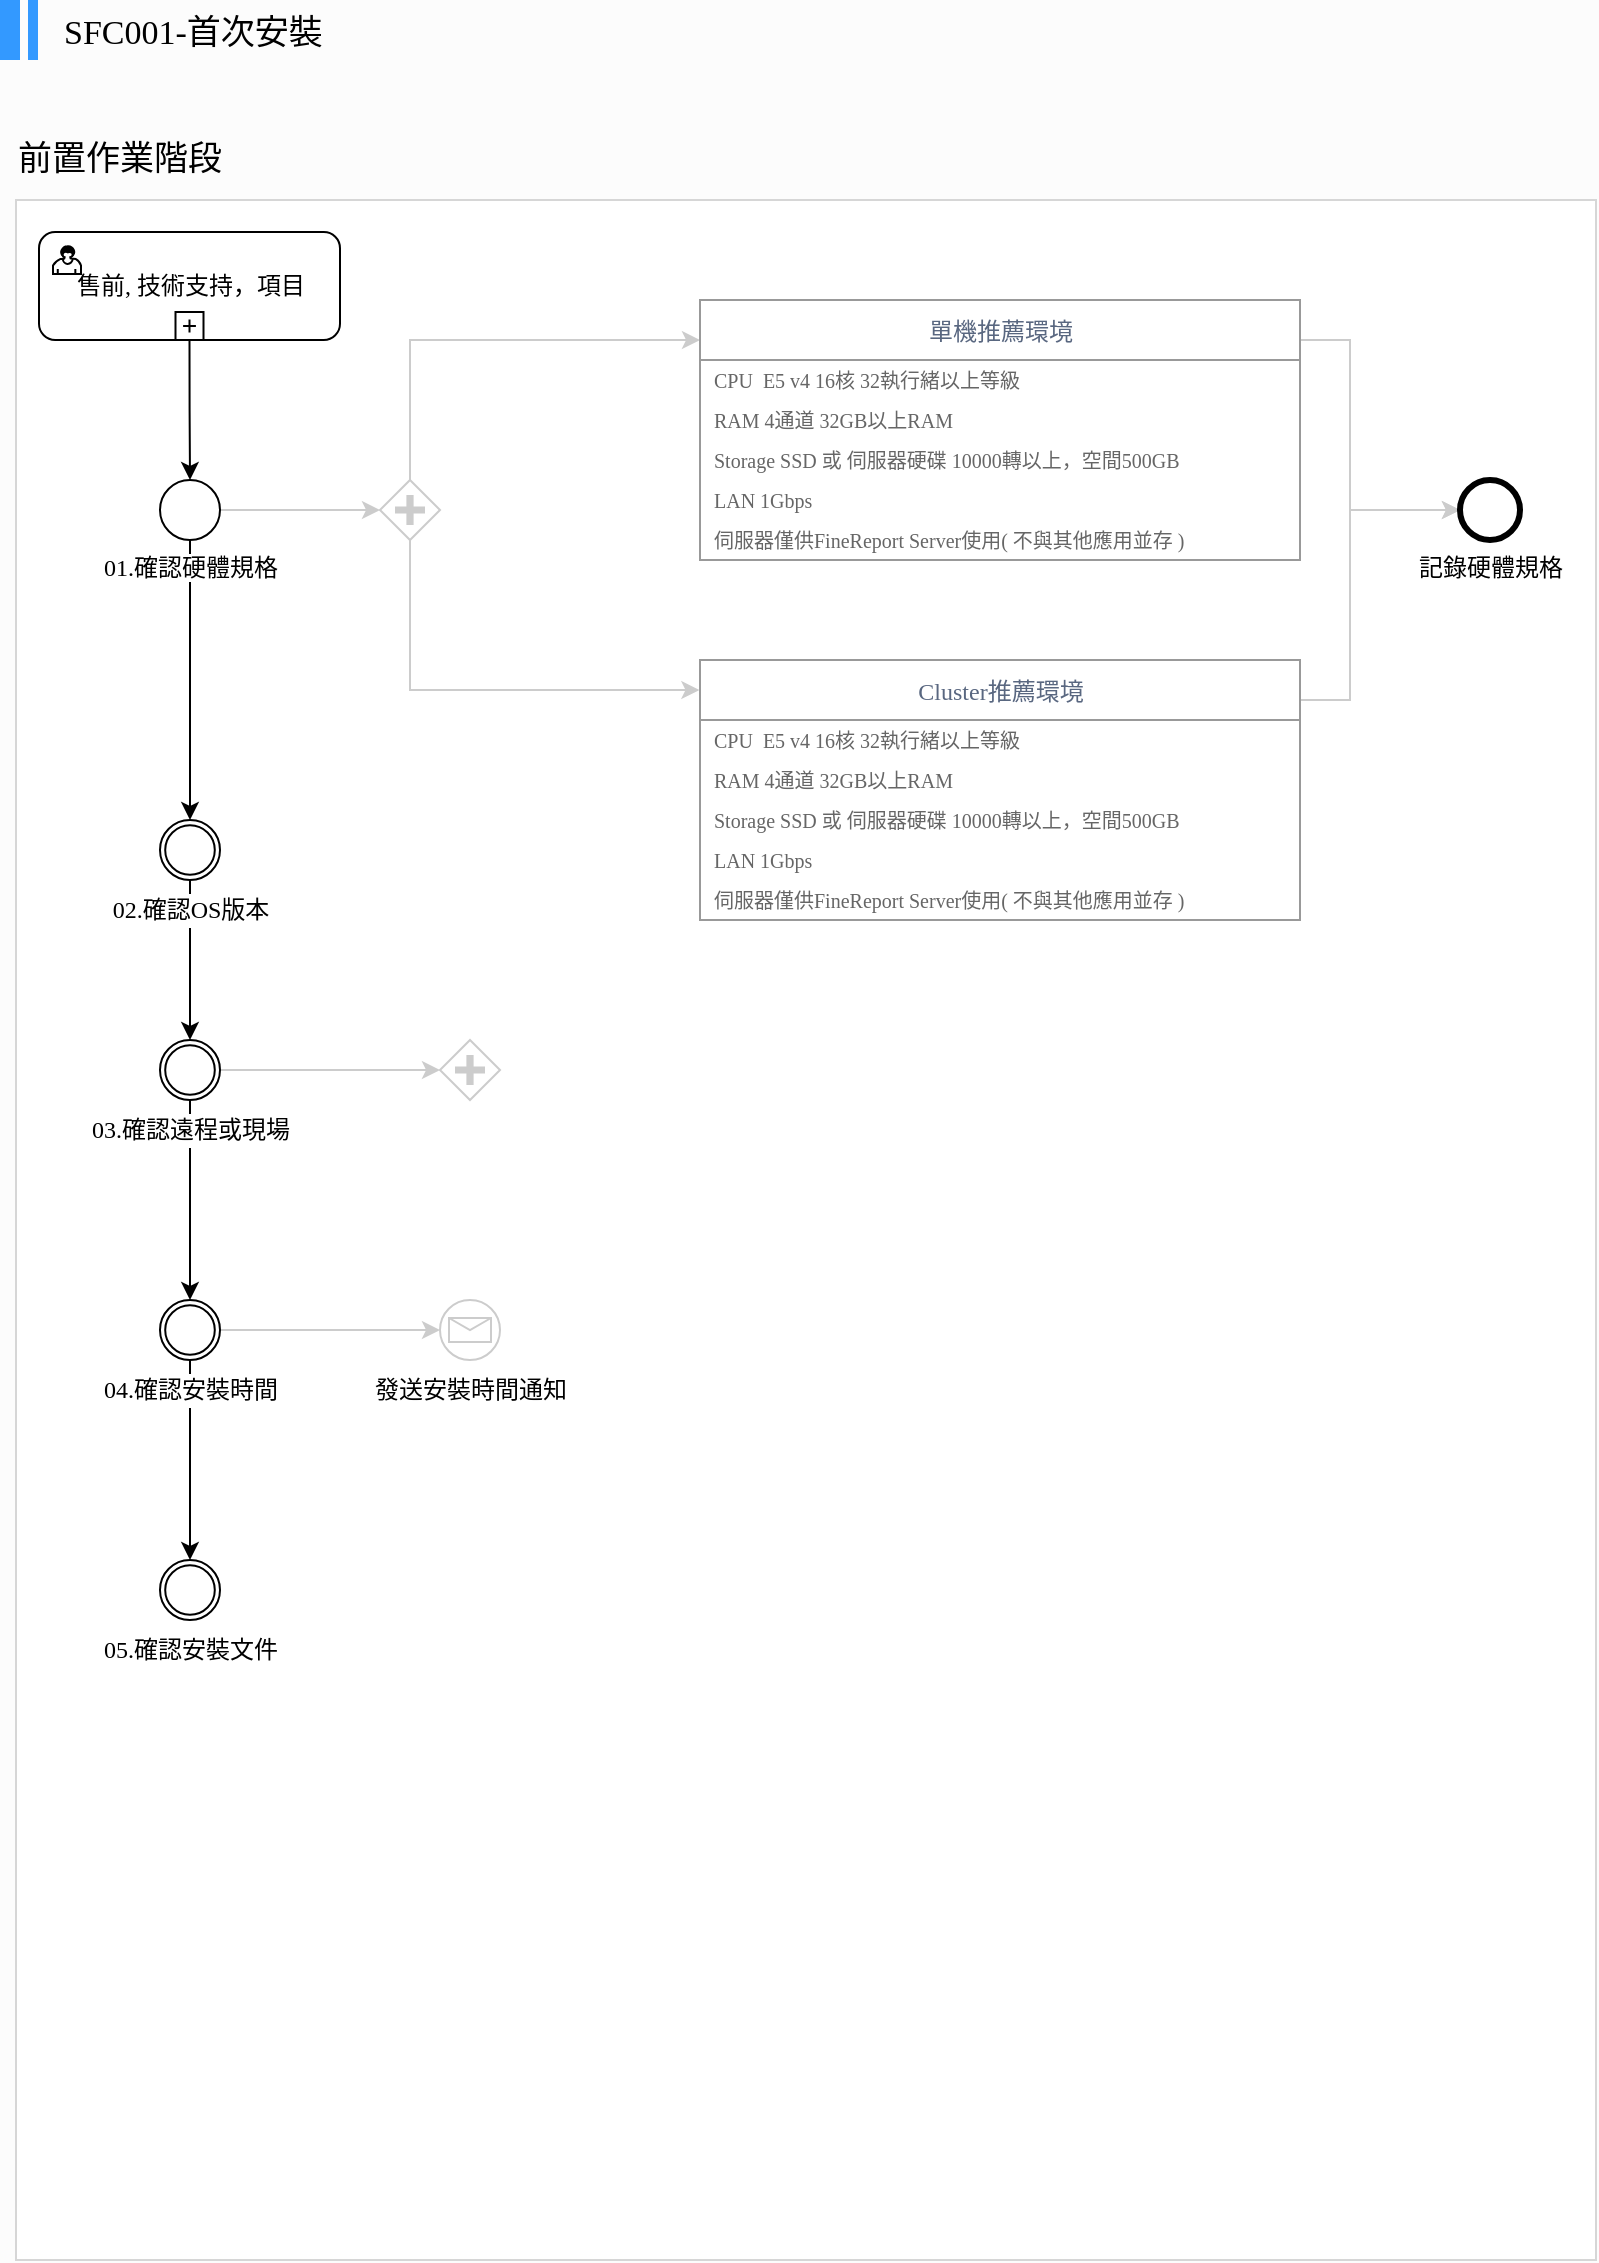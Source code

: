 <mxfile version="12.5.5" type="github" pages="2">
  <diagram id="WJbkcrBmJmuA8XXHKe5_" name="第1頁">
    <mxGraphModel dx="1550" dy="3174" grid="1" gridSize="10" guides="1" tooltips="1" connect="1" arrows="1" fold="1" page="1" pageScale="1" pageWidth="827" pageHeight="1169" background="#FCFCFC" math="0" shadow="0" extFonts="Noto Sans^https://fonts.googleapis.com/css?family=Noto+Sans|Noto Sans CJK^https://fonts.googleapis.com/css?family=Noto+Sans+CJK|Noto Sans TC^https://fonts.googleapis.com/css?family=Noto+Sans+TC">
      <root>
        <mxCell id="0"/>
        <mxCell id="1" parent="0"/>
        <mxCell id="vaWpKMgg9GfqvfIClh7l-88" value="" style="rounded=0;whiteSpace=wrap;html=1;shadow=0;glass=0;comic=0;strokeWidth=1;fontFamily=Noto Sans TC;fontSize=14;align=left;strokeColor=#D6D6D6;" parent="1" vertex="1">
          <mxGeometry x="18" y="-2230" width="790" height="1030" as="geometry"/>
        </mxCell>
        <mxCell id="vaWpKMgg9GfqvfIClh7l-70" style="edgeStyle=orthogonalEdgeStyle;rounded=0;orthogonalLoop=1;jettySize=auto;html=1;fontFamily=Noto Sans TC;fontSize=17;shadow=0;strokeColor=#CCCCCC;" parent="1" source="vaWpKMgg9GfqvfIClh7l-1" target="vaWpKMgg9GfqvfIClh7l-69" edge="1">
          <mxGeometry relative="1" as="geometry"/>
        </mxCell>
        <mxCell id="vaWpKMgg9GfqvfIClh7l-91" value="" style="edgeStyle=orthogonalEdgeStyle;rounded=0;orthogonalLoop=1;jettySize=auto;html=1;shadow=0;strokeColor=#000000;fontFamily=Noto Sans TC;fontSize=14;" parent="1" source="vaWpKMgg9GfqvfIClh7l-1" target="vaWpKMgg9GfqvfIClh7l-94" edge="1">
          <mxGeometry relative="1" as="geometry">
            <mxPoint x="115" y="-1960" as="targetPoint"/>
            <Array as="points">
              <mxPoint x="105" y="-1980"/>
              <mxPoint x="105" y="-1980"/>
            </Array>
          </mxGeometry>
        </mxCell>
        <mxCell id="vaWpKMgg9GfqvfIClh7l-48" value="SFC001-首次安裝" style="text;html=1;fontFamily=Noto Sans TC;fontSize=17;" parent="1" vertex="1">
          <mxGeometry x="40" y="-2330" width="145" height="30" as="geometry"/>
        </mxCell>
        <mxCell id="vaWpKMgg9GfqvfIClh7l-52" value="" style="group;fillColor=none;" parent="1" vertex="1" connectable="0">
          <mxGeometry x="10" y="-2330" width="19" height="30" as="geometry"/>
        </mxCell>
        <mxCell id="vaWpKMgg9GfqvfIClh7l-49" value="" style="rounded=0;whiteSpace=wrap;html=1;shadow=0;glass=0;comic=0;strokeColor=none;fontFamily=Noto Sans TC;fontSize=17;align=left;fillColor=#3399FF;" parent="vaWpKMgg9GfqvfIClh7l-52" vertex="1">
          <mxGeometry width="10" height="30" as="geometry"/>
        </mxCell>
        <mxCell id="vaWpKMgg9GfqvfIClh7l-51" value="" style="rounded=0;whiteSpace=wrap;html=1;shadow=0;glass=0;comic=0;strokeColor=none;fontFamily=Noto Sans TC;fontSize=17;align=left;fillColor=#3399FF;" parent="vaWpKMgg9GfqvfIClh7l-52" vertex="1">
          <mxGeometry x="14" width="5" height="30" as="geometry"/>
        </mxCell>
        <mxCell id="wOlGX5YxLvIRpSPbVcTa-41" style="edgeStyle=orthogonalEdgeStyle;rounded=0;orthogonalLoop=1;jettySize=auto;html=1;exitX=0.5;exitY=0;exitDx=0;exitDy=0;shadow=0;strokeColor=#CCCCCC;fontFamily=Noto Sans TC;fontSize=14;" parent="1" source="vaWpKMgg9GfqvfIClh7l-69" target="wOlGX5YxLvIRpSPbVcTa-24" edge="1">
          <mxGeometry relative="1" as="geometry">
            <Array as="points">
              <mxPoint x="215" y="-2160"/>
            </Array>
          </mxGeometry>
        </mxCell>
        <mxCell id="pW0NeGOgxv80crc7upZm-16" style="edgeStyle=orthogonalEdgeStyle;rounded=0;orthogonalLoop=1;jettySize=auto;html=1;exitX=0.5;exitY=1;exitDx=0;exitDy=0;entryX=-0.001;entryY=0.5;entryDx=0;entryDy=0;entryPerimeter=0;strokeColor=#CCCCCC;fontFamily=Noto Sans TC;" edge="1" parent="1" source="vaWpKMgg9GfqvfIClh7l-69" target="pW0NeGOgxv80crc7upZm-2">
          <mxGeometry relative="1" as="geometry"/>
        </mxCell>
        <mxCell id="vaWpKMgg9GfqvfIClh7l-69" value="" style="shape=mxgraph.bpmn.shape;html=1;verticalLabelPosition=bottom;labelBackgroundColor=#ffffff;verticalAlign=top;align=center;perimeter=rhombusPerimeter;background=gateway;outlineConnect=0;outline=none;symbol=parallelGw;rounded=1;shadow=0;glass=0;comic=0;strokeColor=#CCCCCC;strokeWidth=1;fillColor=none;fontFamily=Noto Sans TC;fontSize=17;" parent="1" vertex="1">
          <mxGeometry x="200" y="-2090" width="30" height="30" as="geometry"/>
        </mxCell>
        <mxCell id="vaWpKMgg9GfqvfIClh7l-73" value="前置作業階段" style="text;html=1;strokeColor=none;fillColor=none;align=center;verticalAlign=middle;whiteSpace=wrap;rounded=0;shadow=0;glass=0;comic=0;fontFamily=Noto Sans TC;fontSize=17;" parent="1" vertex="1">
          <mxGeometry x="10" y="-2260" width="120" height="20" as="geometry"/>
        </mxCell>
        <mxCell id="vaWpKMgg9GfqvfIClh7l-1" value="&lt;font style=&quot;background-color: rgb(255 , 255 , 255) ; font-size: 12px&quot;&gt;01.確認硬體規格&lt;/font&gt;" style="shape=mxgraph.bpmn.shape;html=1;verticalLabelPosition=bottom;labelBackgroundColor=none;verticalAlign=top;align=center;perimeter=ellipsePerimeter;outlineConnect=0;outline=standard;symbol=general;fontFamily=Noto Sans TC;fillColor=none;" parent="1" vertex="1">
          <mxGeometry x="90" y="-2090" width="30" height="30" as="geometry"/>
        </mxCell>
        <mxCell id="vaWpKMgg9GfqvfIClh7l-96" value="" style="edgeStyle=orthogonalEdgeStyle;rounded=0;orthogonalLoop=1;jettySize=auto;html=1;shadow=0;strokeColor=#000000;fontFamily=Noto Sans TC;fontSize=14;" parent="1" source="vaWpKMgg9GfqvfIClh7l-94" target="vaWpKMgg9GfqvfIClh7l-95" edge="1">
          <mxGeometry relative="1" as="geometry"/>
        </mxCell>
        <mxCell id="vaWpKMgg9GfqvfIClh7l-94" value="&lt;font style=&quot;font-size: 12px&quot;&gt;02.確認OS版本&lt;/font&gt;" style="shape=mxgraph.bpmn.shape;html=1;verticalLabelPosition=bottom;labelBackgroundColor=#ffffff;verticalAlign=top;align=center;perimeter=ellipsePerimeter;outlineConnect=0;outline=throwing;symbol=general;rounded=0;shadow=0;glass=0;comic=0;strokeColor=#000000;strokeWidth=1;fillColor=none;fontFamily=Noto Sans TC;fontSize=14;" parent="1" vertex="1">
          <mxGeometry x="90" y="-1920" width="30" height="30" as="geometry"/>
        </mxCell>
        <mxCell id="vaWpKMgg9GfqvfIClh7l-98" value="" style="edgeStyle=orthogonalEdgeStyle;rounded=0;orthogonalLoop=1;jettySize=auto;html=1;shadow=0;strokeColor=#000000;fontFamily=Noto Sans TC;fontSize=14;" parent="1" source="vaWpKMgg9GfqvfIClh7l-95" target="vaWpKMgg9GfqvfIClh7l-97" edge="1">
          <mxGeometry relative="1" as="geometry"/>
        </mxCell>
        <mxCell id="vaWpKMgg9GfqvfIClh7l-108" style="edgeStyle=orthogonalEdgeStyle;rounded=0;orthogonalLoop=1;jettySize=auto;html=1;exitX=1;exitY=0.5;exitDx=0;exitDy=0;shadow=0;strokeColor=#CCCCCC;fontFamily=Noto Sans TC;fontSize=14;" parent="1" source="vaWpKMgg9GfqvfIClh7l-95" target="vaWpKMgg9GfqvfIClh7l-107" edge="1">
          <mxGeometry relative="1" as="geometry"/>
        </mxCell>
        <mxCell id="vaWpKMgg9GfqvfIClh7l-95" value="&lt;font style=&quot;font-size: 12px&quot;&gt;03.確認遠程或現場&lt;/font&gt;" style="shape=mxgraph.bpmn.shape;html=1;verticalLabelPosition=bottom;labelBackgroundColor=#ffffff;verticalAlign=top;align=center;perimeter=ellipsePerimeter;outlineConnect=0;outline=throwing;symbol=general;rounded=0;shadow=0;glass=0;comic=0;strokeColor=#000000;strokeWidth=1;fillColor=none;fontFamily=Noto Sans TC;fontSize=14;" parent="1" vertex="1">
          <mxGeometry x="90" y="-1810" width="30" height="30" as="geometry"/>
        </mxCell>
        <mxCell id="vaWpKMgg9GfqvfIClh7l-100" value="" style="edgeStyle=orthogonalEdgeStyle;rounded=0;orthogonalLoop=1;jettySize=auto;html=1;shadow=0;strokeColor=#000000;fontFamily=Noto Sans TC;fontSize=14;" parent="1" source="vaWpKMgg9GfqvfIClh7l-97" target="vaWpKMgg9GfqvfIClh7l-99" edge="1">
          <mxGeometry relative="1" as="geometry"/>
        </mxCell>
        <mxCell id="vaWpKMgg9GfqvfIClh7l-106" style="edgeStyle=orthogonalEdgeStyle;rounded=0;orthogonalLoop=1;jettySize=auto;html=1;exitX=1;exitY=0.5;exitDx=0;exitDy=0;entryX=0;entryY=0.5;entryDx=0;entryDy=0;shadow=0;strokeColor=#CCCCCC;fontFamily=Noto Sans TC;fontSize=14;" parent="1" source="vaWpKMgg9GfqvfIClh7l-97" target="vaWpKMgg9GfqvfIClh7l-102" edge="1">
          <mxGeometry relative="1" as="geometry"/>
        </mxCell>
        <mxCell id="vaWpKMgg9GfqvfIClh7l-97" value="&lt;font style=&quot;font-size: 12px&quot;&gt;04.確認安裝時間&lt;/font&gt;" style="shape=mxgraph.bpmn.shape;html=1;verticalLabelPosition=bottom;labelBackgroundColor=#ffffff;verticalAlign=top;align=center;perimeter=ellipsePerimeter;outlineConnect=0;outline=throwing;symbol=general;rounded=0;shadow=0;glass=0;comic=0;strokeColor=#000000;strokeWidth=1;fillColor=none;fontFamily=Noto Sans TC;fontSize=14;" parent="1" vertex="1">
          <mxGeometry x="90" y="-1680" width="30" height="30" as="geometry"/>
        </mxCell>
        <mxCell id="vaWpKMgg9GfqvfIClh7l-99" value="&lt;font style=&quot;font-size: 12px&quot;&gt;05.確認安裝文件&lt;/font&gt;" style="shape=mxgraph.bpmn.shape;html=1;verticalLabelPosition=bottom;labelBackgroundColor=#ffffff;verticalAlign=top;align=center;perimeter=ellipsePerimeter;outlineConnect=0;outline=throwing;symbol=general;rounded=0;shadow=0;glass=0;comic=0;strokeColor=#000000;strokeWidth=1;fillColor=none;fontFamily=Noto Sans TC;fontSize=14;" parent="1" vertex="1">
          <mxGeometry x="90" y="-1550" width="30" height="30" as="geometry"/>
        </mxCell>
        <mxCell id="vaWpKMgg9GfqvfIClh7l-102" value="&lt;font style=&quot;font-size: 12px&quot;&gt;發送安裝時間通知&lt;/font&gt;" style="shape=mxgraph.bpmn.shape;html=1;verticalLabelPosition=bottom;labelBackgroundColor=#ffffff;verticalAlign=top;align=center;perimeter=ellipsePerimeter;outlineConnect=0;outline=standard;symbol=message;rounded=0;shadow=0;glass=0;comic=0;strokeColor=#CCCCCC;strokeWidth=1;fillColor=none;fontFamily=Noto Sans TC;fontSize=14;" parent="1" vertex="1">
          <mxGeometry x="230" y="-1680" width="30" height="30" as="geometry"/>
        </mxCell>
        <mxCell id="vaWpKMgg9GfqvfIClh7l-107" value="" style="shape=mxgraph.bpmn.shape;html=1;verticalLabelPosition=bottom;labelBackgroundColor=#ffffff;verticalAlign=top;align=center;perimeter=rhombusPerimeter;background=gateway;outlineConnect=0;outline=none;symbol=parallelGw;rounded=1;shadow=0;glass=0;comic=0;strokeColor=#CCCCCC;strokeWidth=1;fillColor=none;fontFamily=Noto Sans TC;fontSize=17;" parent="1" vertex="1">
          <mxGeometry x="230" y="-1810" width="30" height="30" as="geometry"/>
        </mxCell>
        <mxCell id="pW0NeGOgxv80crc7upZm-20" style="edgeStyle=orthogonalEdgeStyle;rounded=0;orthogonalLoop=1;jettySize=auto;html=1;strokeColor=#CCCCCC;fontFamily=Noto Sans TC;" edge="1" parent="1" source="wOlGX5YxLvIRpSPbVcTa-24" target="pW0NeGOgxv80crc7upZm-17">
          <mxGeometry relative="1" as="geometry">
            <Array as="points">
              <mxPoint x="685" y="-2160"/>
              <mxPoint x="685" y="-2075"/>
            </Array>
          </mxGeometry>
        </mxCell>
        <mxCell id="wOlGX5YxLvIRpSPbVcTa-24" value="" style="strokeWidth=1;shadow=0;dashed=0;align=center;html=1;shape=mxgraph.mockup.forms.rrect;rSize=0;strokeColor=#999999;fillColor=#ffffff;rounded=0;glass=0;comic=0;labelBackgroundColor=none;fontFamily=Noto Sans TC;fontSize=14;flipH=0;flipV=0;" parent="1" vertex="1">
          <mxGeometry x="360" y="-2180" width="300" height="130" as="geometry"/>
        </mxCell>
        <mxCell id="wOlGX5YxLvIRpSPbVcTa-25" value="&lt;span style=&quot;color: rgb(89 , 103 , 128) ; font-family: &amp;#34;noto sans tc&amp;#34; ; text-align: left&quot;&gt;&lt;font style=&quot;font-size: 12px&quot;&gt;單機推薦環境&lt;/font&gt;&lt;/span&gt;" style="strokeWidth=1;shadow=0;dashed=0;align=center;html=1;shape=mxgraph.mockup.forms.rrect;rSize=0;strokeColor=#999999;fontColor=#008cff;fontSize=17;fillColor=#ffffff;resizeWidth=1;" parent="wOlGX5YxLvIRpSPbVcTa-24" vertex="1">
          <mxGeometry width="300" height="30" relative="1" as="geometry"/>
        </mxCell>
        <mxCell id="wOlGX5YxLvIRpSPbVcTa-26" value="&lt;font style=&quot;font-size: 10px&quot;&gt;CPU&amp;nbsp;&amp;nbsp;E5 v4 16核 32執行緒以上等級&lt;/font&gt;" style="strokeWidth=1;shadow=0;dashed=0;align=center;html=1;shape=mxgraph.mockup.forms.anchor;fontSize=12;fontColor=#666666;align=left;spacingLeft=5;resizeWidth=1;fontFamily=Noto Sans TC;" parent="wOlGX5YxLvIRpSPbVcTa-24" vertex="1">
          <mxGeometry width="300" height="20" relative="1" as="geometry">
            <mxPoint y="30" as="offset"/>
          </mxGeometry>
        </mxCell>
        <mxCell id="wOlGX5YxLvIRpSPbVcTa-27" value="&lt;font style=&quot;font-size: 10px&quot;&gt;RAM&amp;nbsp;4通道 32GB以上RAM&lt;/font&gt;" style="strokeWidth=1;shadow=0;dashed=0;align=center;html=1;shape=mxgraph.mockup.forms.anchor;fontSize=12;fontColor=#666666;align=left;spacingLeft=5;resizeWidth=1;fontFamily=Noto Sans TC;" parent="wOlGX5YxLvIRpSPbVcTa-24" vertex="1">
          <mxGeometry width="300" height="20" relative="1" as="geometry">
            <mxPoint y="50" as="offset"/>
          </mxGeometry>
        </mxCell>
        <mxCell id="wOlGX5YxLvIRpSPbVcTa-28" value="&lt;font style=&quot;font-size: 10px&quot;&gt;Storage&amp;nbsp;SSD 或 伺服器硬碟 10000轉以上，空間500GB&lt;/font&gt;" style="strokeWidth=1;shadow=0;dashed=0;align=center;html=1;shape=mxgraph.mockup.forms.rrect;rSize=0;fontSize=12;fontColor=#666666;align=left;spacingLeft=5;fillColor=none;strokeColor=none;resizeWidth=1;fontFamily=Noto Sans TC;" parent="wOlGX5YxLvIRpSPbVcTa-24" vertex="1">
          <mxGeometry width="300" height="20" relative="1" as="geometry">
            <mxPoint y="70" as="offset"/>
          </mxGeometry>
        </mxCell>
        <mxCell id="wOlGX5YxLvIRpSPbVcTa-29" value="&lt;font style=&quot;font-size: 10px&quot;&gt;LAN 1Gbps&lt;/font&gt;" style="strokeWidth=1;shadow=0;dashed=0;align=center;html=1;shape=mxgraph.mockup.forms.anchor;fontSize=12;fontColor=#666666;align=left;spacingLeft=5;resizeWidth=1;fontFamily=Noto Sans TC;" parent="wOlGX5YxLvIRpSPbVcTa-24" vertex="1">
          <mxGeometry width="300" height="20" relative="1" as="geometry">
            <mxPoint y="90" as="offset"/>
          </mxGeometry>
        </mxCell>
        <mxCell id="wOlGX5YxLvIRpSPbVcTa-38" value="&lt;span style=&quot;font-size: 10px&quot;&gt;伺服器僅供FineReport Server使用( 不與其他應用並存 )&lt;/span&gt;" style="strokeWidth=1;shadow=0;dashed=0;align=center;html=1;shape=mxgraph.mockup.forms.anchor;fontSize=12;fontColor=#666666;align=left;spacingLeft=5;resizeWidth=1;fontFamily=Noto Sans TC;" parent="wOlGX5YxLvIRpSPbVcTa-24" vertex="1">
          <mxGeometry width="300" height="20" relative="1" as="geometry">
            <mxPoint y="110" as="offset"/>
          </mxGeometry>
        </mxCell>
        <mxCell id="pW0NeGOgxv80crc7upZm-21" style="edgeStyle=orthogonalEdgeStyle;rounded=0;orthogonalLoop=1;jettySize=auto;html=1;entryX=0;entryY=0.5;entryDx=0;entryDy=0;strokeColor=#CCCCCC;fontFamily=Noto Sans TC;" edge="1" parent="1" source="pW0NeGOgxv80crc7upZm-1" target="pW0NeGOgxv80crc7upZm-17">
          <mxGeometry relative="1" as="geometry">
            <Array as="points">
              <mxPoint x="685" y="-1980"/>
              <mxPoint x="685" y="-2075"/>
            </Array>
          </mxGeometry>
        </mxCell>
        <mxCell id="pW0NeGOgxv80crc7upZm-1" value="" style="strokeWidth=1;shadow=0;dashed=0;align=center;html=1;shape=mxgraph.mockup.forms.rrect;rSize=0;strokeColor=#999999;fillColor=#ffffff;rounded=0;glass=0;comic=0;labelBackgroundColor=none;fontFamily=Noto Sans TC;fontSize=14;flipH=0;flipV=0;" vertex="1" parent="1">
          <mxGeometry x="360" y="-2000" width="300" height="130" as="geometry"/>
        </mxCell>
        <mxCell id="pW0NeGOgxv80crc7upZm-2" value="&lt;span style=&quot;color: rgb(89 , 103 , 128) ; font-family: &amp;#34;noto sans tc&amp;#34; ; text-align: left&quot;&gt;&lt;font style=&quot;font-size: 12px&quot;&gt;Cluster推薦環境&lt;/font&gt;&lt;/span&gt;" style="strokeWidth=1;shadow=0;dashed=0;align=center;html=1;shape=mxgraph.mockup.forms.rrect;rSize=0;strokeColor=#999999;fontColor=#008cff;fontSize=17;fillColor=#ffffff;resizeWidth=1;" vertex="1" parent="pW0NeGOgxv80crc7upZm-1">
          <mxGeometry width="300" height="30" relative="1" as="geometry"/>
        </mxCell>
        <mxCell id="pW0NeGOgxv80crc7upZm-3" value="&lt;font style=&quot;font-size: 10px&quot;&gt;CPU&amp;nbsp;&amp;nbsp;E5 v4 16核 32執行緒以上等級&lt;/font&gt;" style="strokeWidth=1;shadow=0;dashed=0;align=center;html=1;shape=mxgraph.mockup.forms.anchor;fontSize=12;fontColor=#666666;align=left;spacingLeft=5;resizeWidth=1;fontFamily=Noto Sans TC;" vertex="1" parent="pW0NeGOgxv80crc7upZm-1">
          <mxGeometry width="300" height="20" relative="1" as="geometry">
            <mxPoint y="30" as="offset"/>
          </mxGeometry>
        </mxCell>
        <mxCell id="pW0NeGOgxv80crc7upZm-4" value="&lt;font style=&quot;font-size: 10px&quot;&gt;RAM&amp;nbsp;4通道 32GB以上RAM&lt;/font&gt;" style="strokeWidth=1;shadow=0;dashed=0;align=center;html=1;shape=mxgraph.mockup.forms.anchor;fontSize=12;fontColor=#666666;align=left;spacingLeft=5;resizeWidth=1;fontFamily=Noto Sans TC;" vertex="1" parent="pW0NeGOgxv80crc7upZm-1">
          <mxGeometry width="300" height="20" relative="1" as="geometry">
            <mxPoint y="50" as="offset"/>
          </mxGeometry>
        </mxCell>
        <mxCell id="pW0NeGOgxv80crc7upZm-5" value="&lt;font style=&quot;font-size: 10px&quot;&gt;Storage&amp;nbsp;SSD 或 伺服器硬碟 10000轉以上，空間500GB&lt;/font&gt;" style="strokeWidth=1;shadow=0;dashed=0;align=center;html=1;shape=mxgraph.mockup.forms.rrect;rSize=0;fontSize=12;fontColor=#666666;align=left;spacingLeft=5;fillColor=none;strokeColor=none;resizeWidth=1;fontFamily=Noto Sans TC;" vertex="1" parent="pW0NeGOgxv80crc7upZm-1">
          <mxGeometry width="300" height="20" relative="1" as="geometry">
            <mxPoint y="70" as="offset"/>
          </mxGeometry>
        </mxCell>
        <mxCell id="pW0NeGOgxv80crc7upZm-6" value="&lt;span style=&quot;font-size: 10px&quot;&gt;LAN 1Gbps&lt;/span&gt;" style="strokeWidth=1;shadow=0;dashed=0;align=center;html=1;shape=mxgraph.mockup.forms.anchor;fontSize=12;fontColor=#666666;align=left;spacingLeft=5;resizeWidth=1;fontFamily=Noto Sans TC;" vertex="1" parent="pW0NeGOgxv80crc7upZm-1">
          <mxGeometry width="300" height="20" relative="1" as="geometry">
            <mxPoint y="90" as="offset"/>
          </mxGeometry>
        </mxCell>
        <mxCell id="pW0NeGOgxv80crc7upZm-7" value="&lt;span style=&quot;font-size: 10px&quot;&gt;伺服器僅供FineReport Server使用( 不與其他應用並存 )&lt;/span&gt;" style="strokeWidth=1;shadow=0;dashed=0;align=center;html=1;shape=mxgraph.mockup.forms.anchor;fontSize=12;fontColor=#666666;align=left;spacingLeft=5;resizeWidth=1;fontFamily=Noto Sans TC;" vertex="1" parent="pW0NeGOgxv80crc7upZm-1">
          <mxGeometry width="300" height="20" relative="1" as="geometry">
            <mxPoint y="110" as="offset"/>
          </mxGeometry>
        </mxCell>
        <mxCell id="pW0NeGOgxv80crc7upZm-15" style="edgeStyle=orthogonalEdgeStyle;rounded=0;orthogonalLoop=1;jettySize=auto;html=1;exitX=0.5;exitY=1;exitDx=0;exitDy=0;entryX=0.5;entryY=0;entryDx=0;entryDy=0;strokeColor=#000000;fontFamily=Noto Sans TC;" edge="1" parent="1" source="pW0NeGOgxv80crc7upZm-11" target="vaWpKMgg9GfqvfIClh7l-1">
          <mxGeometry relative="1" as="geometry"/>
        </mxCell>
        <mxCell id="pW0NeGOgxv80crc7upZm-11" value="售前, 技術支持，項目" style="html=1;whiteSpace=wrap;rounded=1;fillColor=none;fontFamily=Noto Sans TC;" vertex="1" parent="1">
          <mxGeometry x="29.5" y="-2214" width="150.5" height="54" as="geometry"/>
        </mxCell>
        <mxCell id="pW0NeGOgxv80crc7upZm-12" value="" style="html=1;shape=mxgraph.bpmn.user_task;outlineConnect=0;" vertex="1" parent="pW0NeGOgxv80crc7upZm-11">
          <mxGeometry width="14" height="14" relative="1" as="geometry">
            <mxPoint x="7" y="7" as="offset"/>
          </mxGeometry>
        </mxCell>
        <mxCell id="pW0NeGOgxv80crc7upZm-13" value="" style="html=1;shape=plus;outlineConnect=0;" vertex="1" parent="pW0NeGOgxv80crc7upZm-11">
          <mxGeometry x="0.5" y="1" width="14" height="14" relative="1" as="geometry">
            <mxPoint x="-7" y="-14" as="offset"/>
          </mxGeometry>
        </mxCell>
        <mxCell id="pW0NeGOgxv80crc7upZm-17" value="記錄硬體規格" style="shape=mxgraph.bpmn.shape;html=1;verticalLabelPosition=bottom;labelBackgroundColor=#ffffff;verticalAlign=top;align=center;perimeter=ellipsePerimeter;outlineConnect=0;outline=end;symbol=general;fillColor=none;fontFamily=Noto Sans TC;" vertex="1" parent="1">
          <mxGeometry x="740" y="-2090" width="30" height="30" as="geometry"/>
        </mxCell>
      </root>
    </mxGraphModel>
  </diagram>
  <diagram id="lXkot-pv60RA56T3p-jV" name="第2頁">
    &#xa;    
    <mxGraphModel dx="1550" dy="836" grid="1" gridSize="10" guides="1" tooltips="1" connect="1" arrows="1" fold="1" page="1" pageScale="1" pageWidth="827" pageHeight="1169" math="0" shadow="0">
      &#xa;      
      <root>
        &#xa;        
        <mxCell id="9KHV6E2EaW5AHLHCWQ96-0"/>
        &#xa;        
        <mxCell id="9KHV6E2EaW5AHLHCWQ96-1" parent="9KHV6E2EaW5AHLHCWQ96-0"/>
        &#xa;        
        <mxCell id="9KHV6E2EaW5AHLHCWQ96-2" value="" style="shape=mxgraph.bpmn.shape;html=1;verticalLabelPosition=bottom;labelBackgroundColor=#ffffff;verticalAlign=top;align=center;perimeter=rhombusPerimeter;background=gateway;outlineConnect=0;outline=boundInt;symbol=signal;rounded=0;shadow=0;glass=0;comic=0;strokeColor=#CCCCCC;strokeWidth=1;fillColor=none;fontFamily=Noto Sans TC;fontSize=14;" vertex="1" parent="9KHV6E2EaW5AHLHCWQ96-1">
          &#xa;          
          <mxGeometry x="180" y="220" width="50" height="50" as="geometry"/>
          &#xa;        
        </mxCell>
        &#xa;        
        <mxCell id="9KHV6E2EaW5AHLHCWQ96-3" value="" style="shape=mxgraph.bpmn.shape;html=1;verticalLabelPosition=bottom;labelBackgroundColor=#ffffff;verticalAlign=top;align=center;perimeter=rhombusPerimeter;background=gateway;outlineConnect=0;outline=boundInt;symbol=timer;rounded=0;shadow=0;glass=0;comic=0;strokeColor=#CCCCCC;strokeWidth=1;fillColor=none;fontFamily=Noto Sans TC;fontSize=14;" vertex="1" parent="9KHV6E2EaW5AHLHCWQ96-1">
          &#xa;          
          <mxGeometry x="130" y="140" width="50" height="50" as="geometry"/>
          &#xa;        
        </mxCell>
        &#xa;        
        <mxCell id="Yt8751hiM2JASmGTlfaO-0" value="test" style="shape=mxgraph.bpmn.shape;html=1;verticalLabelPosition=bottom;labelBackgroundColor=#ffffff;verticalAlign=top;align=center;perimeter=ellipsePerimeter;outlineConnect=0;outline=end;symbol=terminate;rounded=0;shadow=0;glass=0;comic=0;strokeColor=#CCCCCC;strokeWidth=1;fillColor=none;fontFamily=Noto Sans TC;fontSize=14;" vertex="1" parent="9KHV6E2EaW5AHLHCWQ96-1">
          &#xa;          
          <mxGeometry x="120" y="50" width="50" height="50" as="geometry"/>
          &#xa;        
        </mxCell>
        &#xa;      
      </root>
      &#xa;    
    </mxGraphModel>
    &#xa;  
  </diagram>
</mxfile>
